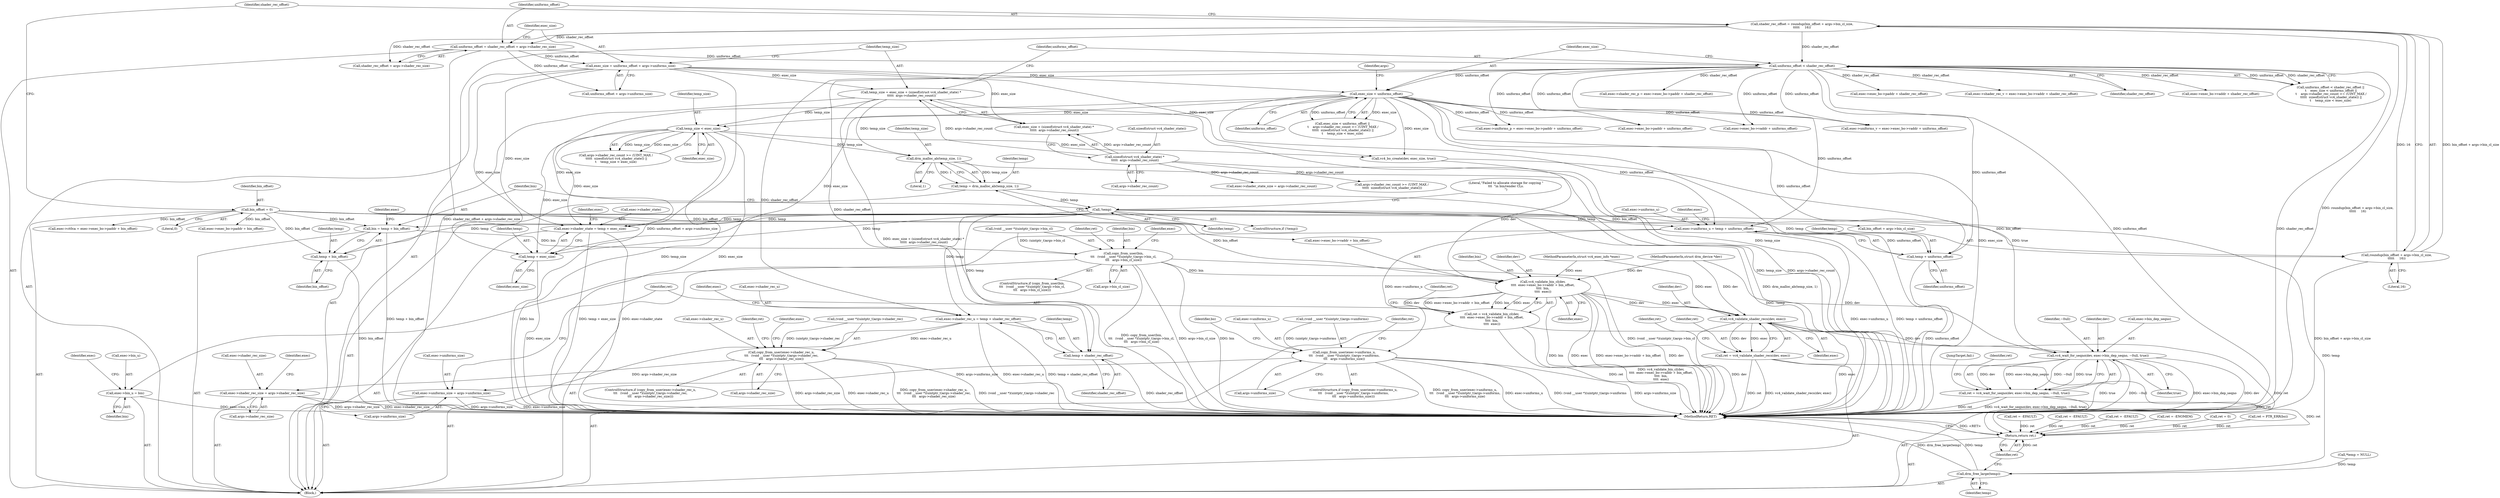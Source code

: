 digraph "1_linux_0f2ff82e11c86c05d051cae32b58226392d33bbf@API" {
"1000190" [label="(Call,drm_malloc_ab(temp_size, 1))"];
"1000181" [label="(Call,temp_size < exec_size)"];
"1000152" [label="(Call,temp_size = exec_size + (sizeof(struct vc4_shader_state) *\n \t\t\t\t\t  args->shader_rec_count))"];
"1000144" [label="(Call,exec_size = uniforms_offset + args->uniforms_size)"];
"1000136" [label="(Call,uniforms_offset = shader_rec_offset + args->shader_rec_size)"];
"1000126" [label="(Call,shader_rec_offset = roundup(bin_offset + args->bin_cl_size,\n\t\t\t\t\t     16))"];
"1000128" [label="(Call,roundup(bin_offset + args->bin_cl_size,\n\t\t\t\t\t     16))"];
"1000122" [label="(Call,bin_offset = 0)"];
"1000156" [label="(Call,sizeof(struct vc4_shader_state) *\n \t\t\t\t\t  args->shader_rec_count)"];
"1000169" [label="(Call,exec_size < uniforms_offset)"];
"1000165" [label="(Call,uniforms_offset < shader_rec_offset)"];
"1000188" [label="(Call,temp = drm_malloc_ab(temp_size, 1))"];
"1000194" [label="(Call,!temp)"];
"1000204" [label="(Call,bin = temp + bin_offset)"];
"1000238" [label="(Call,copy_from_user(bin,\n\t\t\t   (void __user *)(uintptr_t)args->bin_cl,\n\t\t\t   args->bin_cl_size))"];
"1000349" [label="(Call,exec->bin_u = bin)"];
"1000414" [label="(Call,vc4_validate_bin_cl(dev,\n\t\t\t\t  exec->exec_bo->vaddr + bin_offset,\n\t\t\t\t  bin,\n\t\t\t\t  exec))"];
"1000412" [label="(Call,ret = vc4_validate_bin_cl(dev,\n\t\t\t\t  exec->exec_bo->vaddr + bin_offset,\n\t\t\t\t  bin,\n\t\t\t\t  exec))"];
"1000448" [label="(Return,return ret;)"];
"1000430" [label="(Call,vc4_validate_shader_recs(dev, exec))"];
"1000428" [label="(Call,ret = vc4_validate_shader_recs(dev, exec))"];
"1000438" [label="(Call,vc4_wait_for_seqno(dev, exec->bin_dep_seqno, ~0ull, true))"];
"1000436" [label="(Call,ret = vc4_wait_for_seqno(dev, exec->bin_dep_seqno, ~0ull, true))"];
"1000206" [label="(Call,temp + bin_offset)"];
"1000209" [label="(Call,exec->shader_rec_u = temp + shader_rec_offset)"];
"1000257" [label="(Call,copy_from_user(exec->shader_rec_u,\n\t\t\t   (void __user *)(uintptr_t)args->shader_rec,\n\t\t\t   args->shader_rec_size))"];
"1000376" [label="(Call,exec->shader_rec_size = args->shader_rec_size)"];
"1000213" [label="(Call,temp + shader_rec_offset)"];
"1000216" [label="(Call,exec->uniforms_u = temp + uniforms_offset)"];
"1000278" [label="(Call,copy_from_user(exec->uniforms_u,\n\t\t\t   (void __user *)(uintptr_t)args->uniforms,\n\t\t\t   args->uniforms_size))"];
"1000405" [label="(Call,exec->uniforms_size = args->uniforms_size)"];
"1000220" [label="(Call,temp + uniforms_offset)"];
"1000223" [label="(Call,exec->shader_state = temp + exec_size)"];
"1000227" [label="(Call,temp + exec_size)"];
"1000446" [label="(Call,drm_free_large(temp))"];
"1000205" [label="(Identifier,bin)"];
"1000195" [label="(Identifier,temp)"];
"1000227" [label="(Call,temp + exec_size)"];
"1000217" [label="(Call,exec->uniforms_u)"];
"1000440" [label="(Call,exec->bin_dep_seqno)"];
"1000369" [label="(Call,exec->exec_bo->paddr + shader_rec_offset)"];
"1000429" [label="(Identifier,ret)"];
"1000387" [label="(Call,exec->exec_bo->vaddr + uniforms_offset)"];
"1000169" [label="(Call,exec_size < uniforms_offset)"];
"1000294" [label="(Identifier,ret)"];
"1000293" [label="(Call,ret = -EFAULT)"];
"1000413" [label="(Identifier,ret)"];
"1000218" [label="(Identifier,exec)"];
"1000152" [label="(Call,temp_size = exec_size + (sizeof(struct vc4_shader_state) *\n \t\t\t\t\t  args->shader_rec_count))"];
"1000354" [label="(Call,exec->shader_rec_v = exec->exec_bo->vaddr + shader_rec_offset)"];
"1000259" [label="(Identifier,exec)"];
"1000377" [label="(Call,exec->shader_rec_size)"];
"1000240" [label="(Call,(void __user *)(uintptr_t)args->bin_cl)"];
"1000272" [label="(Call,ret = -EFAULT)"];
"1000204" [label="(Call,bin = temp + bin_offset)"];
"1000207" [label="(Identifier,temp)"];
"1000385" [label="(Identifier,exec)"];
"1000273" [label="(Identifier,ret)"];
"1000350" [label="(Call,exec->bin_u)"];
"1000191" [label="(Identifier,temp_size)"];
"1000103" [label="(MethodParameterIn,struct drm_device *dev)"];
"1000124" [label="(Literal,0)"];
"1000167" [label="(Identifier,shader_rec_offset)"];
"1000157" [label="(Call,sizeof(struct vc4_shader_state))"];
"1000423" [label="(Identifier,bin)"];
"1000251" [label="(Call,ret = -EFAULT)"];
"1000172" [label="(Call,args->shader_rec_count >= (UINT_MAX /\n \t\t\t\t\t  sizeof(struct vc4_shader_state)) ||\n\t    temp_size < exec_size)"];
"1000300" [label="(Call,vc4_bo_create(dev, exec_size, true))"];
"1000154" [label="(Call,exec_size + (sizeof(struct vc4_shader_state) *\n \t\t\t\t\t  args->shader_rec_count))"];
"1000447" [label="(Identifier,temp)"];
"1000190" [label="(Call,drm_malloc_ab(temp_size, 1))"];
"1000193" [label="(ControlStructure,if (!temp))"];
"1000182" [label="(Identifier,temp_size)"];
"1000342" [label="(Call,exec->exec_bo->paddr + bin_offset)"];
"1000211" [label="(Identifier,exec)"];
"1000432" [label="(Identifier,exec)"];
"1000113" [label="(Call,*temp = NULL)"];
"1000171" [label="(Identifier,uniforms_offset)"];
"1000225" [label="(Identifier,exec)"];
"1000353" [label="(Identifier,bin)"];
"1000437" [label="(Identifier,ret)"];
"1000444" [label="(Identifier,true)"];
"1000299" [label="(Identifier,bo)"];
"1000383" [label="(Call,exec->uniforms_v = exec->exec_bo->vaddr + uniforms_offset)"];
"1000358" [label="(Call,exec->exec_bo->vaddr + shader_rec_offset)"];
"1000104" [label="(MethodParameterIn,struct vc4_exec_info *exec)"];
"1000153" [label="(Identifier,temp_size)"];
"1000164" [label="(Call,uniforms_offset < shader_rec_offset ||\n \t    exec_size < uniforms_offset ||\n \t    args->shader_rec_count >= (UINT_MAX /\n \t\t\t\t\t  sizeof(struct vc4_shader_state)) ||\n\t    temp_size < exec_size)"];
"1000232" [label="(Identifier,exec)"];
"1000238" [label="(Call,copy_from_user(bin,\n\t\t\t   (void __user *)(uintptr_t)args->bin_cl,\n\t\t\t   args->bin_cl_size))"];
"1000222" [label="(Identifier,uniforms_offset)"];
"1000165" [label="(Call,uniforms_offset < shader_rec_offset)"];
"1000221" [label="(Identifier,temp)"];
"1000199" [label="(Call,ret = -ENOMEM)"];
"1000146" [label="(Call,uniforms_offset + args->uniforms_size)"];
"1000194" [label="(Call,!temp)"];
"1000431" [label="(Identifier,dev)"];
"1000376" [label="(Call,exec->shader_rec_size = args->shader_rec_size)"];
"1000129" [label="(Call,bin_offset + args->bin_cl_size)"];
"1000430" [label="(Call,vc4_validate_shader_recs(dev, exec))"];
"1000415" [label="(Identifier,dev)"];
"1000188" [label="(Call,temp = drm_malloc_ab(temp_size, 1))"];
"1000168" [label="(Call,exec_size < uniforms_offset ||\n \t    args->shader_rec_count >= (UINT_MAX /\n \t\t\t\t\t  sizeof(struct vc4_shader_state)) ||\n\t    temp_size < exec_size)"];
"1000128" [label="(Call,roundup(bin_offset + args->bin_cl_size,\n\t\t\t\t\t     16))"];
"1000268" [label="(Call,args->shader_rec_size)"];
"1000280" [label="(Identifier,exec)"];
"1000414" [label="(Call,vc4_validate_bin_cl(dev,\n\t\t\t\t  exec->exec_bo->vaddr + bin_offset,\n\t\t\t\t  bin,\n\t\t\t\t  exec))"];
"1000443" [label="(Identifier,~0ull)"];
"1000416" [label="(Call,exec->exec_bo->vaddr + bin_offset)"];
"1000446" [label="(Call,drm_free_large(temp))"];
"1000122" [label="(Call,bin_offset = 0)"];
"1000170" [label="(Identifier,exec_size)"];
"1000206" [label="(Call,temp + bin_offset)"];
"1000237" [label="(ControlStructure,if (copy_from_user(bin,\n\t\t\t   (void __user *)(uintptr_t)args->bin_cl,\n\t\t\t   args->bin_cl_size)))"];
"1000159" [label="(Call,args->shader_rec_count)"];
"1000277" [label="(ControlStructure,if (copy_from_user(exec->uniforms_u,\n\t\t\t   (void __user *)(uintptr_t)args->uniforms,\n\t\t\t   args->uniforms_size)))"];
"1000192" [label="(Literal,1)"];
"1000257" [label="(Call,copy_from_user(exec->shader_rec_u,\n\t\t\t   (void __user *)(uintptr_t)args->shader_rec,\n\t\t\t   args->shader_rec_size))"];
"1000209" [label="(Call,exec->shader_rec_u = temp + shader_rec_offset)"];
"1000145" [label="(Identifier,exec_size)"];
"1000252" [label="(Identifier,ret)"];
"1000181" [label="(Call,temp_size < exec_size)"];
"1000449" [label="(Identifier,ret)"];
"1000439" [label="(Identifier,dev)"];
"1000424" [label="(Identifier,exec)"];
"1000137" [label="(Identifier,uniforms_offset)"];
"1000173" [label="(Call,args->shader_rec_count >= (UINT_MAX /\n \t\t\t\t\t  sizeof(struct vc4_shader_state)))"];
"1000356" [label="(Identifier,exec)"];
"1000436" [label="(Call,ret = vc4_wait_for_seqno(dev, exec->bin_dep_seqno, ~0ull, true))"];
"1000127" [label="(Identifier,shader_rec_offset)"];
"1000412" [label="(Call,ret = vc4_validate_bin_cl(dev,\n\t\t\t\t  exec->exec_bo->vaddr + bin_offset,\n\t\t\t\t  bin,\n\t\t\t\t  exec))"];
"1000118" [label="(Call,ret = 0)"];
"1000215" [label="(Identifier,shader_rec_offset)"];
"1000198" [label="(Literal,\"Failed to allocate storage for copying \"\n\t\t\t  \"in bin/render CLs.\n\")"];
"1000445" [label="(JumpTarget,fail:)"];
"1000105" [label="(Block,)"];
"1000230" [label="(Call,exec->shader_state_size = args->shader_rec_count)"];
"1000338" [label="(Call,exec->ct0ca = exec->exec_bo->paddr + bin_offset)"];
"1000349" [label="(Call,exec->bin_u = bin)"];
"1000210" [label="(Call,exec->shader_rec_u)"];
"1000126" [label="(Call,shader_rec_offset = roundup(bin_offset + args->bin_cl_size,\n\t\t\t\t\t     16))"];
"1000214" [label="(Identifier,temp)"];
"1000279" [label="(Call,exec->uniforms_u)"];
"1000434" [label="(Identifier,ret)"];
"1000282" [label="(Call,(void __user *)(uintptr_t)args->uniforms)"];
"1000220" [label="(Call,temp + uniforms_offset)"];
"1000189" [label="(Identifier,temp)"];
"1000448" [label="(Return,return ret;)"];
"1000228" [label="(Identifier,temp)"];
"1000138" [label="(Call,shader_rec_offset + args->shader_rec_size)"];
"1000438" [label="(Call,vc4_wait_for_seqno(dev, exec->bin_dep_seqno, ~0ull, true))"];
"1000450" [label="(MethodReturn,RET)"];
"1000175" [label="(Identifier,args)"];
"1000261" [label="(Call,(void __user *)(uintptr_t)args->shader_rec)"];
"1000380" [label="(Call,args->shader_rec_size)"];
"1000208" [label="(Identifier,bin_offset)"];
"1000256" [label="(ControlStructure,if (copy_from_user(exec->shader_rec_u,\n\t\t\t   (void __user *)(uintptr_t)args->shader_rec,\n\t\t\t   args->shader_rec_size)))"];
"1000278" [label="(Call,copy_from_user(exec->uniforms_u,\n\t\t\t   (void __user *)(uintptr_t)args->uniforms,\n\t\t\t   args->uniforms_size))"];
"1000365" [label="(Call,exec->shader_rec_p = exec->exec_bo->paddr + shader_rec_offset)"];
"1000229" [label="(Identifier,exec_size)"];
"1000426" [label="(Identifier,ret)"];
"1000216" [label="(Call,exec->uniforms_u = temp + uniforms_offset)"];
"1000394" [label="(Call,exec->uniforms_p = exec->exec_bo->paddr + uniforms_offset)"];
"1000409" [label="(Call,args->uniforms_size)"];
"1000224" [label="(Call,exec->shader_state)"];
"1000398" [label="(Call,exec->exec_bo->paddr + uniforms_offset)"];
"1000166" [label="(Identifier,uniforms_offset)"];
"1000239" [label="(Identifier,bin)"];
"1000406" [label="(Call,exec->uniforms_size)"];
"1000213" [label="(Call,temp + shader_rec_offset)"];
"1000405" [label="(Call,exec->uniforms_size = args->uniforms_size)"];
"1000144" [label="(Call,exec_size = uniforms_offset + args->uniforms_size)"];
"1000289" [label="(Call,args->uniforms_size)"];
"1000428" [label="(Call,ret = vc4_validate_shader_recs(dev, exec))"];
"1000258" [label="(Call,exec->shader_rec_u)"];
"1000310" [label="(Call,ret = PTR_ERR(bo))"];
"1000156" [label="(Call,sizeof(struct vc4_shader_state) *\n \t\t\t\t\t  args->shader_rec_count)"];
"1000247" [label="(Call,args->bin_cl_size)"];
"1000123" [label="(Identifier,bin_offset)"];
"1000223" [label="(Call,exec->shader_state = temp + exec_size)"];
"1000136" [label="(Call,uniforms_offset = shader_rec_offset + args->shader_rec_size)"];
"1000183" [label="(Identifier,exec_size)"];
"1000134" [label="(Literal,16)"];
"1000190" -> "1000188"  [label="AST: "];
"1000190" -> "1000192"  [label="CFG: "];
"1000191" -> "1000190"  [label="AST: "];
"1000192" -> "1000190"  [label="AST: "];
"1000188" -> "1000190"  [label="CFG: "];
"1000190" -> "1000450"  [label="DDG: temp_size"];
"1000190" -> "1000188"  [label="DDG: temp_size"];
"1000190" -> "1000188"  [label="DDG: 1"];
"1000181" -> "1000190"  [label="DDG: temp_size"];
"1000152" -> "1000190"  [label="DDG: temp_size"];
"1000181" -> "1000172"  [label="AST: "];
"1000181" -> "1000183"  [label="CFG: "];
"1000182" -> "1000181"  [label="AST: "];
"1000183" -> "1000181"  [label="AST: "];
"1000172" -> "1000181"  [label="CFG: "];
"1000181" -> "1000450"  [label="DDG: temp_size"];
"1000181" -> "1000450"  [label="DDG: exec_size"];
"1000181" -> "1000172"  [label="DDG: temp_size"];
"1000181" -> "1000172"  [label="DDG: exec_size"];
"1000152" -> "1000181"  [label="DDG: temp_size"];
"1000169" -> "1000181"  [label="DDG: exec_size"];
"1000181" -> "1000223"  [label="DDG: exec_size"];
"1000181" -> "1000227"  [label="DDG: exec_size"];
"1000181" -> "1000300"  [label="DDG: exec_size"];
"1000152" -> "1000105"  [label="AST: "];
"1000152" -> "1000154"  [label="CFG: "];
"1000153" -> "1000152"  [label="AST: "];
"1000154" -> "1000152"  [label="AST: "];
"1000166" -> "1000152"  [label="CFG: "];
"1000152" -> "1000450"  [label="DDG: exec_size + (sizeof(struct vc4_shader_state) *\n \t\t\t\t\t  args->shader_rec_count)"];
"1000152" -> "1000450"  [label="DDG: temp_size"];
"1000144" -> "1000152"  [label="DDG: exec_size"];
"1000156" -> "1000152"  [label="DDG: args->shader_rec_count"];
"1000144" -> "1000105"  [label="AST: "];
"1000144" -> "1000146"  [label="CFG: "];
"1000145" -> "1000144"  [label="AST: "];
"1000146" -> "1000144"  [label="AST: "];
"1000153" -> "1000144"  [label="CFG: "];
"1000144" -> "1000450"  [label="DDG: uniforms_offset + args->uniforms_size"];
"1000136" -> "1000144"  [label="DDG: uniforms_offset"];
"1000144" -> "1000154"  [label="DDG: exec_size"];
"1000144" -> "1000169"  [label="DDG: exec_size"];
"1000144" -> "1000223"  [label="DDG: exec_size"];
"1000144" -> "1000227"  [label="DDG: exec_size"];
"1000144" -> "1000300"  [label="DDG: exec_size"];
"1000136" -> "1000105"  [label="AST: "];
"1000136" -> "1000138"  [label="CFG: "];
"1000137" -> "1000136"  [label="AST: "];
"1000138" -> "1000136"  [label="AST: "];
"1000145" -> "1000136"  [label="CFG: "];
"1000136" -> "1000450"  [label="DDG: shader_rec_offset + args->shader_rec_size"];
"1000126" -> "1000136"  [label="DDG: shader_rec_offset"];
"1000136" -> "1000146"  [label="DDG: uniforms_offset"];
"1000136" -> "1000165"  [label="DDG: uniforms_offset"];
"1000126" -> "1000105"  [label="AST: "];
"1000126" -> "1000128"  [label="CFG: "];
"1000127" -> "1000126"  [label="AST: "];
"1000128" -> "1000126"  [label="AST: "];
"1000137" -> "1000126"  [label="CFG: "];
"1000126" -> "1000450"  [label="DDG: roundup(bin_offset + args->bin_cl_size,\n\t\t\t\t\t     16)"];
"1000128" -> "1000126"  [label="DDG: bin_offset + args->bin_cl_size"];
"1000128" -> "1000126"  [label="DDG: 16"];
"1000126" -> "1000138"  [label="DDG: shader_rec_offset"];
"1000126" -> "1000165"  [label="DDG: shader_rec_offset"];
"1000128" -> "1000134"  [label="CFG: "];
"1000129" -> "1000128"  [label="AST: "];
"1000134" -> "1000128"  [label="AST: "];
"1000128" -> "1000450"  [label="DDG: bin_offset + args->bin_cl_size"];
"1000122" -> "1000128"  [label="DDG: bin_offset"];
"1000122" -> "1000105"  [label="AST: "];
"1000122" -> "1000124"  [label="CFG: "];
"1000123" -> "1000122"  [label="AST: "];
"1000124" -> "1000122"  [label="AST: "];
"1000127" -> "1000122"  [label="CFG: "];
"1000122" -> "1000129"  [label="DDG: bin_offset"];
"1000122" -> "1000204"  [label="DDG: bin_offset"];
"1000122" -> "1000206"  [label="DDG: bin_offset"];
"1000122" -> "1000338"  [label="DDG: bin_offset"];
"1000122" -> "1000342"  [label="DDG: bin_offset"];
"1000122" -> "1000414"  [label="DDG: bin_offset"];
"1000122" -> "1000416"  [label="DDG: bin_offset"];
"1000156" -> "1000154"  [label="AST: "];
"1000156" -> "1000159"  [label="CFG: "];
"1000157" -> "1000156"  [label="AST: "];
"1000159" -> "1000156"  [label="AST: "];
"1000154" -> "1000156"  [label="CFG: "];
"1000156" -> "1000450"  [label="DDG: args->shader_rec_count"];
"1000156" -> "1000154"  [label="DDG: args->shader_rec_count"];
"1000156" -> "1000173"  [label="DDG: args->shader_rec_count"];
"1000156" -> "1000230"  [label="DDG: args->shader_rec_count"];
"1000169" -> "1000168"  [label="AST: "];
"1000169" -> "1000171"  [label="CFG: "];
"1000170" -> "1000169"  [label="AST: "];
"1000171" -> "1000169"  [label="AST: "];
"1000175" -> "1000169"  [label="CFG: "];
"1000168" -> "1000169"  [label="CFG: "];
"1000169" -> "1000450"  [label="DDG: uniforms_offset"];
"1000169" -> "1000450"  [label="DDG: exec_size"];
"1000169" -> "1000168"  [label="DDG: exec_size"];
"1000169" -> "1000168"  [label="DDG: uniforms_offset"];
"1000165" -> "1000169"  [label="DDG: uniforms_offset"];
"1000169" -> "1000216"  [label="DDG: uniforms_offset"];
"1000169" -> "1000220"  [label="DDG: uniforms_offset"];
"1000169" -> "1000223"  [label="DDG: exec_size"];
"1000169" -> "1000227"  [label="DDG: exec_size"];
"1000169" -> "1000300"  [label="DDG: exec_size"];
"1000169" -> "1000383"  [label="DDG: uniforms_offset"];
"1000169" -> "1000387"  [label="DDG: uniforms_offset"];
"1000169" -> "1000394"  [label="DDG: uniforms_offset"];
"1000169" -> "1000398"  [label="DDG: uniforms_offset"];
"1000165" -> "1000164"  [label="AST: "];
"1000165" -> "1000167"  [label="CFG: "];
"1000166" -> "1000165"  [label="AST: "];
"1000167" -> "1000165"  [label="AST: "];
"1000170" -> "1000165"  [label="CFG: "];
"1000164" -> "1000165"  [label="CFG: "];
"1000165" -> "1000450"  [label="DDG: uniforms_offset"];
"1000165" -> "1000450"  [label="DDG: shader_rec_offset"];
"1000165" -> "1000164"  [label="DDG: uniforms_offset"];
"1000165" -> "1000164"  [label="DDG: shader_rec_offset"];
"1000165" -> "1000209"  [label="DDG: shader_rec_offset"];
"1000165" -> "1000213"  [label="DDG: shader_rec_offset"];
"1000165" -> "1000216"  [label="DDG: uniforms_offset"];
"1000165" -> "1000220"  [label="DDG: uniforms_offset"];
"1000165" -> "1000354"  [label="DDG: shader_rec_offset"];
"1000165" -> "1000358"  [label="DDG: shader_rec_offset"];
"1000165" -> "1000365"  [label="DDG: shader_rec_offset"];
"1000165" -> "1000369"  [label="DDG: shader_rec_offset"];
"1000165" -> "1000383"  [label="DDG: uniforms_offset"];
"1000165" -> "1000387"  [label="DDG: uniforms_offset"];
"1000165" -> "1000394"  [label="DDG: uniforms_offset"];
"1000165" -> "1000398"  [label="DDG: uniforms_offset"];
"1000188" -> "1000105"  [label="AST: "];
"1000189" -> "1000188"  [label="AST: "];
"1000195" -> "1000188"  [label="CFG: "];
"1000188" -> "1000450"  [label="DDG: drm_malloc_ab(temp_size, 1)"];
"1000188" -> "1000194"  [label="DDG: temp"];
"1000194" -> "1000193"  [label="AST: "];
"1000194" -> "1000195"  [label="CFG: "];
"1000195" -> "1000194"  [label="AST: "];
"1000198" -> "1000194"  [label="CFG: "];
"1000205" -> "1000194"  [label="CFG: "];
"1000194" -> "1000450"  [label="DDG: !temp"];
"1000194" -> "1000204"  [label="DDG: temp"];
"1000194" -> "1000206"  [label="DDG: temp"];
"1000194" -> "1000209"  [label="DDG: temp"];
"1000194" -> "1000213"  [label="DDG: temp"];
"1000194" -> "1000216"  [label="DDG: temp"];
"1000194" -> "1000220"  [label="DDG: temp"];
"1000194" -> "1000223"  [label="DDG: temp"];
"1000194" -> "1000227"  [label="DDG: temp"];
"1000194" -> "1000446"  [label="DDG: temp"];
"1000204" -> "1000105"  [label="AST: "];
"1000204" -> "1000206"  [label="CFG: "];
"1000205" -> "1000204"  [label="AST: "];
"1000206" -> "1000204"  [label="AST: "];
"1000211" -> "1000204"  [label="CFG: "];
"1000204" -> "1000450"  [label="DDG: temp + bin_offset"];
"1000204" -> "1000238"  [label="DDG: bin"];
"1000238" -> "1000237"  [label="AST: "];
"1000238" -> "1000247"  [label="CFG: "];
"1000239" -> "1000238"  [label="AST: "];
"1000240" -> "1000238"  [label="AST: "];
"1000247" -> "1000238"  [label="AST: "];
"1000252" -> "1000238"  [label="CFG: "];
"1000259" -> "1000238"  [label="CFG: "];
"1000238" -> "1000450"  [label="DDG: bin"];
"1000238" -> "1000450"  [label="DDG: (void __user *)(uintptr_t)args->bin_cl"];
"1000238" -> "1000450"  [label="DDG: copy_from_user(bin,\n\t\t\t   (void __user *)(uintptr_t)args->bin_cl,\n\t\t\t   args->bin_cl_size)"];
"1000238" -> "1000450"  [label="DDG: args->bin_cl_size"];
"1000240" -> "1000238"  [label="DDG: (uintptr_t)args->bin_cl"];
"1000238" -> "1000349"  [label="DDG: bin"];
"1000238" -> "1000414"  [label="DDG: bin"];
"1000349" -> "1000105"  [label="AST: "];
"1000349" -> "1000353"  [label="CFG: "];
"1000350" -> "1000349"  [label="AST: "];
"1000353" -> "1000349"  [label="AST: "];
"1000356" -> "1000349"  [label="CFG: "];
"1000349" -> "1000450"  [label="DDG: exec->bin_u"];
"1000414" -> "1000412"  [label="AST: "];
"1000414" -> "1000424"  [label="CFG: "];
"1000415" -> "1000414"  [label="AST: "];
"1000416" -> "1000414"  [label="AST: "];
"1000423" -> "1000414"  [label="AST: "];
"1000424" -> "1000414"  [label="AST: "];
"1000412" -> "1000414"  [label="CFG: "];
"1000414" -> "1000450"  [label="DDG: bin"];
"1000414" -> "1000450"  [label="DDG: exec"];
"1000414" -> "1000450"  [label="DDG: exec->exec_bo->vaddr + bin_offset"];
"1000414" -> "1000450"  [label="DDG: dev"];
"1000414" -> "1000412"  [label="DDG: dev"];
"1000414" -> "1000412"  [label="DDG: exec->exec_bo->vaddr + bin_offset"];
"1000414" -> "1000412"  [label="DDG: bin"];
"1000414" -> "1000412"  [label="DDG: exec"];
"1000300" -> "1000414"  [label="DDG: dev"];
"1000103" -> "1000414"  [label="DDG: dev"];
"1000104" -> "1000414"  [label="DDG: exec"];
"1000414" -> "1000430"  [label="DDG: dev"];
"1000414" -> "1000430"  [label="DDG: exec"];
"1000412" -> "1000105"  [label="AST: "];
"1000413" -> "1000412"  [label="AST: "];
"1000426" -> "1000412"  [label="CFG: "];
"1000412" -> "1000450"  [label="DDG: vc4_validate_bin_cl(dev,\n\t\t\t\t  exec->exec_bo->vaddr + bin_offset,\n\t\t\t\t  bin,\n\t\t\t\t  exec)"];
"1000412" -> "1000450"  [label="DDG: ret"];
"1000412" -> "1000448"  [label="DDG: ret"];
"1000448" -> "1000105"  [label="AST: "];
"1000448" -> "1000449"  [label="CFG: "];
"1000449" -> "1000448"  [label="AST: "];
"1000450" -> "1000448"  [label="CFG: "];
"1000448" -> "1000450"  [label="DDG: <RET>"];
"1000449" -> "1000448"  [label="DDG: ret"];
"1000436" -> "1000448"  [label="DDG: ret"];
"1000293" -> "1000448"  [label="DDG: ret"];
"1000199" -> "1000448"  [label="DDG: ret"];
"1000310" -> "1000448"  [label="DDG: ret"];
"1000251" -> "1000448"  [label="DDG: ret"];
"1000272" -> "1000448"  [label="DDG: ret"];
"1000118" -> "1000448"  [label="DDG: ret"];
"1000428" -> "1000448"  [label="DDG: ret"];
"1000430" -> "1000428"  [label="AST: "];
"1000430" -> "1000432"  [label="CFG: "];
"1000431" -> "1000430"  [label="AST: "];
"1000432" -> "1000430"  [label="AST: "];
"1000428" -> "1000430"  [label="CFG: "];
"1000430" -> "1000450"  [label="DDG: exec"];
"1000430" -> "1000450"  [label="DDG: dev"];
"1000430" -> "1000428"  [label="DDG: dev"];
"1000430" -> "1000428"  [label="DDG: exec"];
"1000103" -> "1000430"  [label="DDG: dev"];
"1000104" -> "1000430"  [label="DDG: exec"];
"1000430" -> "1000438"  [label="DDG: dev"];
"1000428" -> "1000105"  [label="AST: "];
"1000429" -> "1000428"  [label="AST: "];
"1000434" -> "1000428"  [label="CFG: "];
"1000428" -> "1000450"  [label="DDG: vc4_validate_shader_recs(dev, exec)"];
"1000428" -> "1000450"  [label="DDG: ret"];
"1000438" -> "1000436"  [label="AST: "];
"1000438" -> "1000444"  [label="CFG: "];
"1000439" -> "1000438"  [label="AST: "];
"1000440" -> "1000438"  [label="AST: "];
"1000443" -> "1000438"  [label="AST: "];
"1000444" -> "1000438"  [label="AST: "];
"1000436" -> "1000438"  [label="CFG: "];
"1000438" -> "1000450"  [label="DDG: ~0ull"];
"1000438" -> "1000450"  [label="DDG: exec->bin_dep_seqno"];
"1000438" -> "1000450"  [label="DDG: dev"];
"1000438" -> "1000450"  [label="DDG: true"];
"1000438" -> "1000436"  [label="DDG: dev"];
"1000438" -> "1000436"  [label="DDG: exec->bin_dep_seqno"];
"1000438" -> "1000436"  [label="DDG: ~0ull"];
"1000438" -> "1000436"  [label="DDG: true"];
"1000103" -> "1000438"  [label="DDG: dev"];
"1000300" -> "1000438"  [label="DDG: true"];
"1000436" -> "1000105"  [label="AST: "];
"1000437" -> "1000436"  [label="AST: "];
"1000445" -> "1000436"  [label="CFG: "];
"1000436" -> "1000450"  [label="DDG: ret"];
"1000436" -> "1000450"  [label="DDG: vc4_wait_for_seqno(dev, exec->bin_dep_seqno, ~0ull, true)"];
"1000206" -> "1000208"  [label="CFG: "];
"1000207" -> "1000206"  [label="AST: "];
"1000208" -> "1000206"  [label="AST: "];
"1000206" -> "1000450"  [label="DDG: bin_offset"];
"1000209" -> "1000105"  [label="AST: "];
"1000209" -> "1000213"  [label="CFG: "];
"1000210" -> "1000209"  [label="AST: "];
"1000213" -> "1000209"  [label="AST: "];
"1000218" -> "1000209"  [label="CFG: "];
"1000209" -> "1000450"  [label="DDG: exec->shader_rec_u"];
"1000209" -> "1000450"  [label="DDG: temp + shader_rec_offset"];
"1000209" -> "1000257"  [label="DDG: exec->shader_rec_u"];
"1000257" -> "1000256"  [label="AST: "];
"1000257" -> "1000268"  [label="CFG: "];
"1000258" -> "1000257"  [label="AST: "];
"1000261" -> "1000257"  [label="AST: "];
"1000268" -> "1000257"  [label="AST: "];
"1000273" -> "1000257"  [label="CFG: "];
"1000280" -> "1000257"  [label="CFG: "];
"1000257" -> "1000450"  [label="DDG: args->shader_rec_size"];
"1000257" -> "1000450"  [label="DDG: exec->shader_rec_u"];
"1000257" -> "1000450"  [label="DDG: copy_from_user(exec->shader_rec_u,\n\t\t\t   (void __user *)(uintptr_t)args->shader_rec,\n\t\t\t   args->shader_rec_size)"];
"1000257" -> "1000450"  [label="DDG: (void __user *)(uintptr_t)args->shader_rec"];
"1000261" -> "1000257"  [label="DDG: (uintptr_t)args->shader_rec"];
"1000257" -> "1000376"  [label="DDG: args->shader_rec_size"];
"1000376" -> "1000105"  [label="AST: "];
"1000376" -> "1000380"  [label="CFG: "];
"1000377" -> "1000376"  [label="AST: "];
"1000380" -> "1000376"  [label="AST: "];
"1000385" -> "1000376"  [label="CFG: "];
"1000376" -> "1000450"  [label="DDG: exec->shader_rec_size"];
"1000376" -> "1000450"  [label="DDG: args->shader_rec_size"];
"1000213" -> "1000215"  [label="CFG: "];
"1000214" -> "1000213"  [label="AST: "];
"1000215" -> "1000213"  [label="AST: "];
"1000213" -> "1000450"  [label="DDG: shader_rec_offset"];
"1000216" -> "1000105"  [label="AST: "];
"1000216" -> "1000220"  [label="CFG: "];
"1000217" -> "1000216"  [label="AST: "];
"1000220" -> "1000216"  [label="AST: "];
"1000225" -> "1000216"  [label="CFG: "];
"1000216" -> "1000450"  [label="DDG: exec->uniforms_u"];
"1000216" -> "1000450"  [label="DDG: temp + uniforms_offset"];
"1000216" -> "1000278"  [label="DDG: exec->uniforms_u"];
"1000278" -> "1000277"  [label="AST: "];
"1000278" -> "1000289"  [label="CFG: "];
"1000279" -> "1000278"  [label="AST: "];
"1000282" -> "1000278"  [label="AST: "];
"1000289" -> "1000278"  [label="AST: "];
"1000294" -> "1000278"  [label="CFG: "];
"1000299" -> "1000278"  [label="CFG: "];
"1000278" -> "1000450"  [label="DDG: (void __user *)(uintptr_t)args->uniforms"];
"1000278" -> "1000450"  [label="DDG: args->uniforms_size"];
"1000278" -> "1000450"  [label="DDG: copy_from_user(exec->uniforms_u,\n\t\t\t   (void __user *)(uintptr_t)args->uniforms,\n\t\t\t   args->uniforms_size)"];
"1000278" -> "1000450"  [label="DDG: exec->uniforms_u"];
"1000282" -> "1000278"  [label="DDG: (uintptr_t)args->uniforms"];
"1000278" -> "1000405"  [label="DDG: args->uniforms_size"];
"1000405" -> "1000105"  [label="AST: "];
"1000405" -> "1000409"  [label="CFG: "];
"1000406" -> "1000405"  [label="AST: "];
"1000409" -> "1000405"  [label="AST: "];
"1000413" -> "1000405"  [label="CFG: "];
"1000405" -> "1000450"  [label="DDG: args->uniforms_size"];
"1000405" -> "1000450"  [label="DDG: exec->uniforms_size"];
"1000220" -> "1000222"  [label="CFG: "];
"1000221" -> "1000220"  [label="AST: "];
"1000222" -> "1000220"  [label="AST: "];
"1000220" -> "1000450"  [label="DDG: uniforms_offset"];
"1000223" -> "1000105"  [label="AST: "];
"1000223" -> "1000227"  [label="CFG: "];
"1000224" -> "1000223"  [label="AST: "];
"1000227" -> "1000223"  [label="AST: "];
"1000232" -> "1000223"  [label="CFG: "];
"1000223" -> "1000450"  [label="DDG: temp + exec_size"];
"1000223" -> "1000450"  [label="DDG: exec->shader_state"];
"1000227" -> "1000229"  [label="CFG: "];
"1000228" -> "1000227"  [label="AST: "];
"1000229" -> "1000227"  [label="AST: "];
"1000227" -> "1000450"  [label="DDG: exec_size"];
"1000446" -> "1000105"  [label="AST: "];
"1000446" -> "1000447"  [label="CFG: "];
"1000447" -> "1000446"  [label="AST: "];
"1000449" -> "1000446"  [label="CFG: "];
"1000446" -> "1000450"  [label="DDG: drm_free_large(temp)"];
"1000446" -> "1000450"  [label="DDG: temp"];
"1000113" -> "1000446"  [label="DDG: temp"];
}
